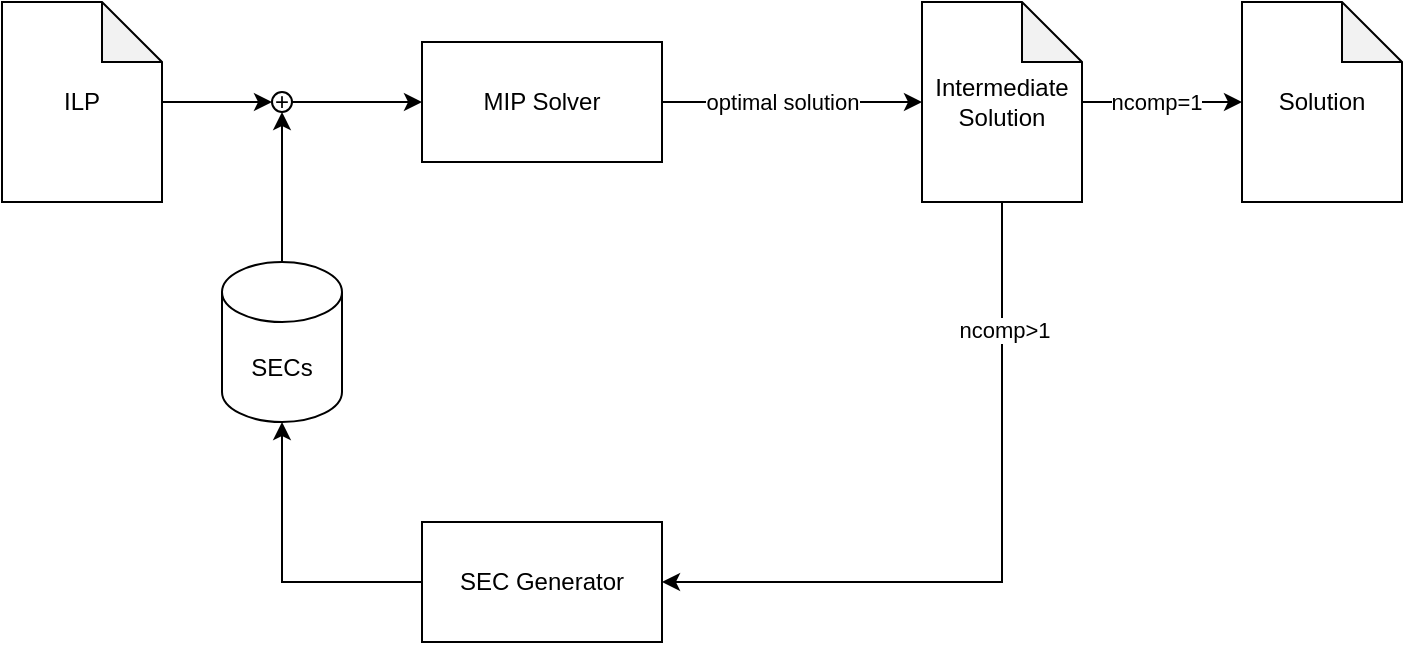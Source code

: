 <mxfile version="24.0.4" type="device">
  <diagram name="Page-1" id="wW9-ACwRUAbMXjLZgVWm">
    <mxGraphModel dx="809" dy="414" grid="1" gridSize="10" guides="1" tooltips="1" connect="1" arrows="1" fold="1" page="1" pageScale="1" pageWidth="850" pageHeight="1100" math="0" shadow="0">
      <root>
        <mxCell id="0" />
        <mxCell id="1" parent="0" />
        <mxCell id="NDn1DBVm3HSh-U51KutM-19" style="edgeStyle=orthogonalEdgeStyle;rounded=0;orthogonalLoop=1;jettySize=auto;html=1;entryX=0;entryY=0.5;entryDx=0;entryDy=0;" parent="1" source="NDn1DBVm3HSh-U51KutM-1" target="NDn1DBVm3HSh-U51KutM-17" edge="1">
          <mxGeometry relative="1" as="geometry" />
        </mxCell>
        <mxCell id="NDn1DBVm3HSh-U51KutM-1" value="ILP" style="shape=note;whiteSpace=wrap;html=1;backgroundOutline=1;darkOpacity=0.05;" parent="1" vertex="1">
          <mxGeometry x="100" y="160" width="80" height="100" as="geometry" />
        </mxCell>
        <mxCell id="NDn1DBVm3HSh-U51KutM-3" value="MIP Solver" style="rounded=0;whiteSpace=wrap;html=1;" parent="1" vertex="1">
          <mxGeometry x="310" y="180" width="120" height="60" as="geometry" />
        </mxCell>
        <mxCell id="NDn1DBVm3HSh-U51KutM-4" value="SEC Generator" style="rounded=0;whiteSpace=wrap;html=1;" parent="1" vertex="1">
          <mxGeometry x="310" y="420" width="120" height="60" as="geometry" />
        </mxCell>
        <mxCell id="NDn1DBVm3HSh-U51KutM-8" style="edgeStyle=orthogonalEdgeStyle;rounded=0;orthogonalLoop=1;jettySize=auto;html=1;exitX=0.5;exitY=1;exitDx=0;exitDy=0;exitPerimeter=0;entryX=1;entryY=0.5;entryDx=0;entryDy=0;" parent="1" source="NDn1DBVm3HSh-U51KutM-6" target="NDn1DBVm3HSh-U51KutM-4" edge="1">
          <mxGeometry relative="1" as="geometry" />
        </mxCell>
        <mxCell id="NDn1DBVm3HSh-U51KutM-12" value="ncomp&amp;gt;1" style="edgeLabel;html=1;align=center;verticalAlign=middle;resizable=0;points=[];" parent="NDn1DBVm3HSh-U51KutM-8" vertex="1" connectable="0">
          <mxGeometry x="-0.646" y="1" relative="1" as="geometry">
            <mxPoint as="offset" />
          </mxGeometry>
        </mxCell>
        <mxCell id="NDn1DBVm3HSh-U51KutM-9" style="edgeStyle=orthogonalEdgeStyle;rounded=0;orthogonalLoop=1;jettySize=auto;html=1;" parent="1" source="NDn1DBVm3HSh-U51KutM-6" edge="1">
          <mxGeometry relative="1" as="geometry">
            <mxPoint x="720" y="210" as="targetPoint" />
          </mxGeometry>
        </mxCell>
        <mxCell id="NDn1DBVm3HSh-U51KutM-11" value="ncomp=1" style="edgeLabel;html=1;align=center;verticalAlign=middle;resizable=0;points=[];" parent="NDn1DBVm3HSh-U51KutM-9" vertex="1" connectable="0">
          <mxGeometry x="-0.097" y="-4" relative="1" as="geometry">
            <mxPoint y="-4" as="offset" />
          </mxGeometry>
        </mxCell>
        <mxCell id="NDn1DBVm3HSh-U51KutM-6" value="Intermediate&lt;br&gt;Solution" style="shape=note;whiteSpace=wrap;html=1;backgroundOutline=1;darkOpacity=0.05;" parent="1" vertex="1">
          <mxGeometry x="560" y="160" width="80" height="100" as="geometry" />
        </mxCell>
        <mxCell id="NDn1DBVm3HSh-U51KutM-7" style="edgeStyle=orthogonalEdgeStyle;rounded=0;orthogonalLoop=1;jettySize=auto;html=1;exitX=1;exitY=0.5;exitDx=0;exitDy=0;entryX=0;entryY=0.5;entryDx=0;entryDy=0;entryPerimeter=0;" parent="1" source="NDn1DBVm3HSh-U51KutM-3" target="NDn1DBVm3HSh-U51KutM-6" edge="1">
          <mxGeometry relative="1" as="geometry" />
        </mxCell>
        <mxCell id="CCXZDtptP_GVWk-RyRZv-1" value="optimal solution" style="edgeLabel;html=1;align=center;verticalAlign=middle;resizable=0;points=[];" vertex="1" connectable="0" parent="NDn1DBVm3HSh-U51KutM-7">
          <mxGeometry x="-0.077" y="-2" relative="1" as="geometry">
            <mxPoint y="-2" as="offset" />
          </mxGeometry>
        </mxCell>
        <mxCell id="NDn1DBVm3HSh-U51KutM-10" value="Solution" style="shape=note;whiteSpace=wrap;html=1;backgroundOutline=1;darkOpacity=0.05;" parent="1" vertex="1">
          <mxGeometry x="720" y="160" width="80" height="100" as="geometry" />
        </mxCell>
        <mxCell id="NDn1DBVm3HSh-U51KutM-18" style="edgeStyle=orthogonalEdgeStyle;rounded=0;orthogonalLoop=1;jettySize=auto;html=1;exitX=0.5;exitY=0;exitDx=0;exitDy=0;exitPerimeter=0;entryX=0.5;entryY=1;entryDx=0;entryDy=0;" parent="1" source="NDn1DBVm3HSh-U51KutM-13" target="NDn1DBVm3HSh-U51KutM-17" edge="1">
          <mxGeometry relative="1" as="geometry" />
        </mxCell>
        <mxCell id="NDn1DBVm3HSh-U51KutM-13" value="SECs" style="shape=cylinder3;whiteSpace=wrap;html=1;boundedLbl=1;backgroundOutline=1;size=15;" parent="1" vertex="1">
          <mxGeometry x="210" y="290" width="60" height="80" as="geometry" />
        </mxCell>
        <mxCell id="NDn1DBVm3HSh-U51KutM-16" style="edgeStyle=orthogonalEdgeStyle;rounded=0;orthogonalLoop=1;jettySize=auto;html=1;entryX=0.5;entryY=1;entryDx=0;entryDy=0;entryPerimeter=0;" parent="1" source="NDn1DBVm3HSh-U51KutM-4" target="NDn1DBVm3HSh-U51KutM-13" edge="1">
          <mxGeometry relative="1" as="geometry" />
        </mxCell>
        <mxCell id="NDn1DBVm3HSh-U51KutM-20" style="edgeStyle=orthogonalEdgeStyle;rounded=0;orthogonalLoop=1;jettySize=auto;html=1;entryX=0;entryY=0.5;entryDx=0;entryDy=0;" parent="1" source="NDn1DBVm3HSh-U51KutM-17" target="NDn1DBVm3HSh-U51KutM-3" edge="1">
          <mxGeometry relative="1" as="geometry" />
        </mxCell>
        <mxCell id="NDn1DBVm3HSh-U51KutM-17" value="+" style="ellipse;whiteSpace=wrap;html=1;aspect=fixed;" parent="1" vertex="1">
          <mxGeometry x="235" y="205" width="10" height="10" as="geometry" />
        </mxCell>
      </root>
    </mxGraphModel>
  </diagram>
</mxfile>
